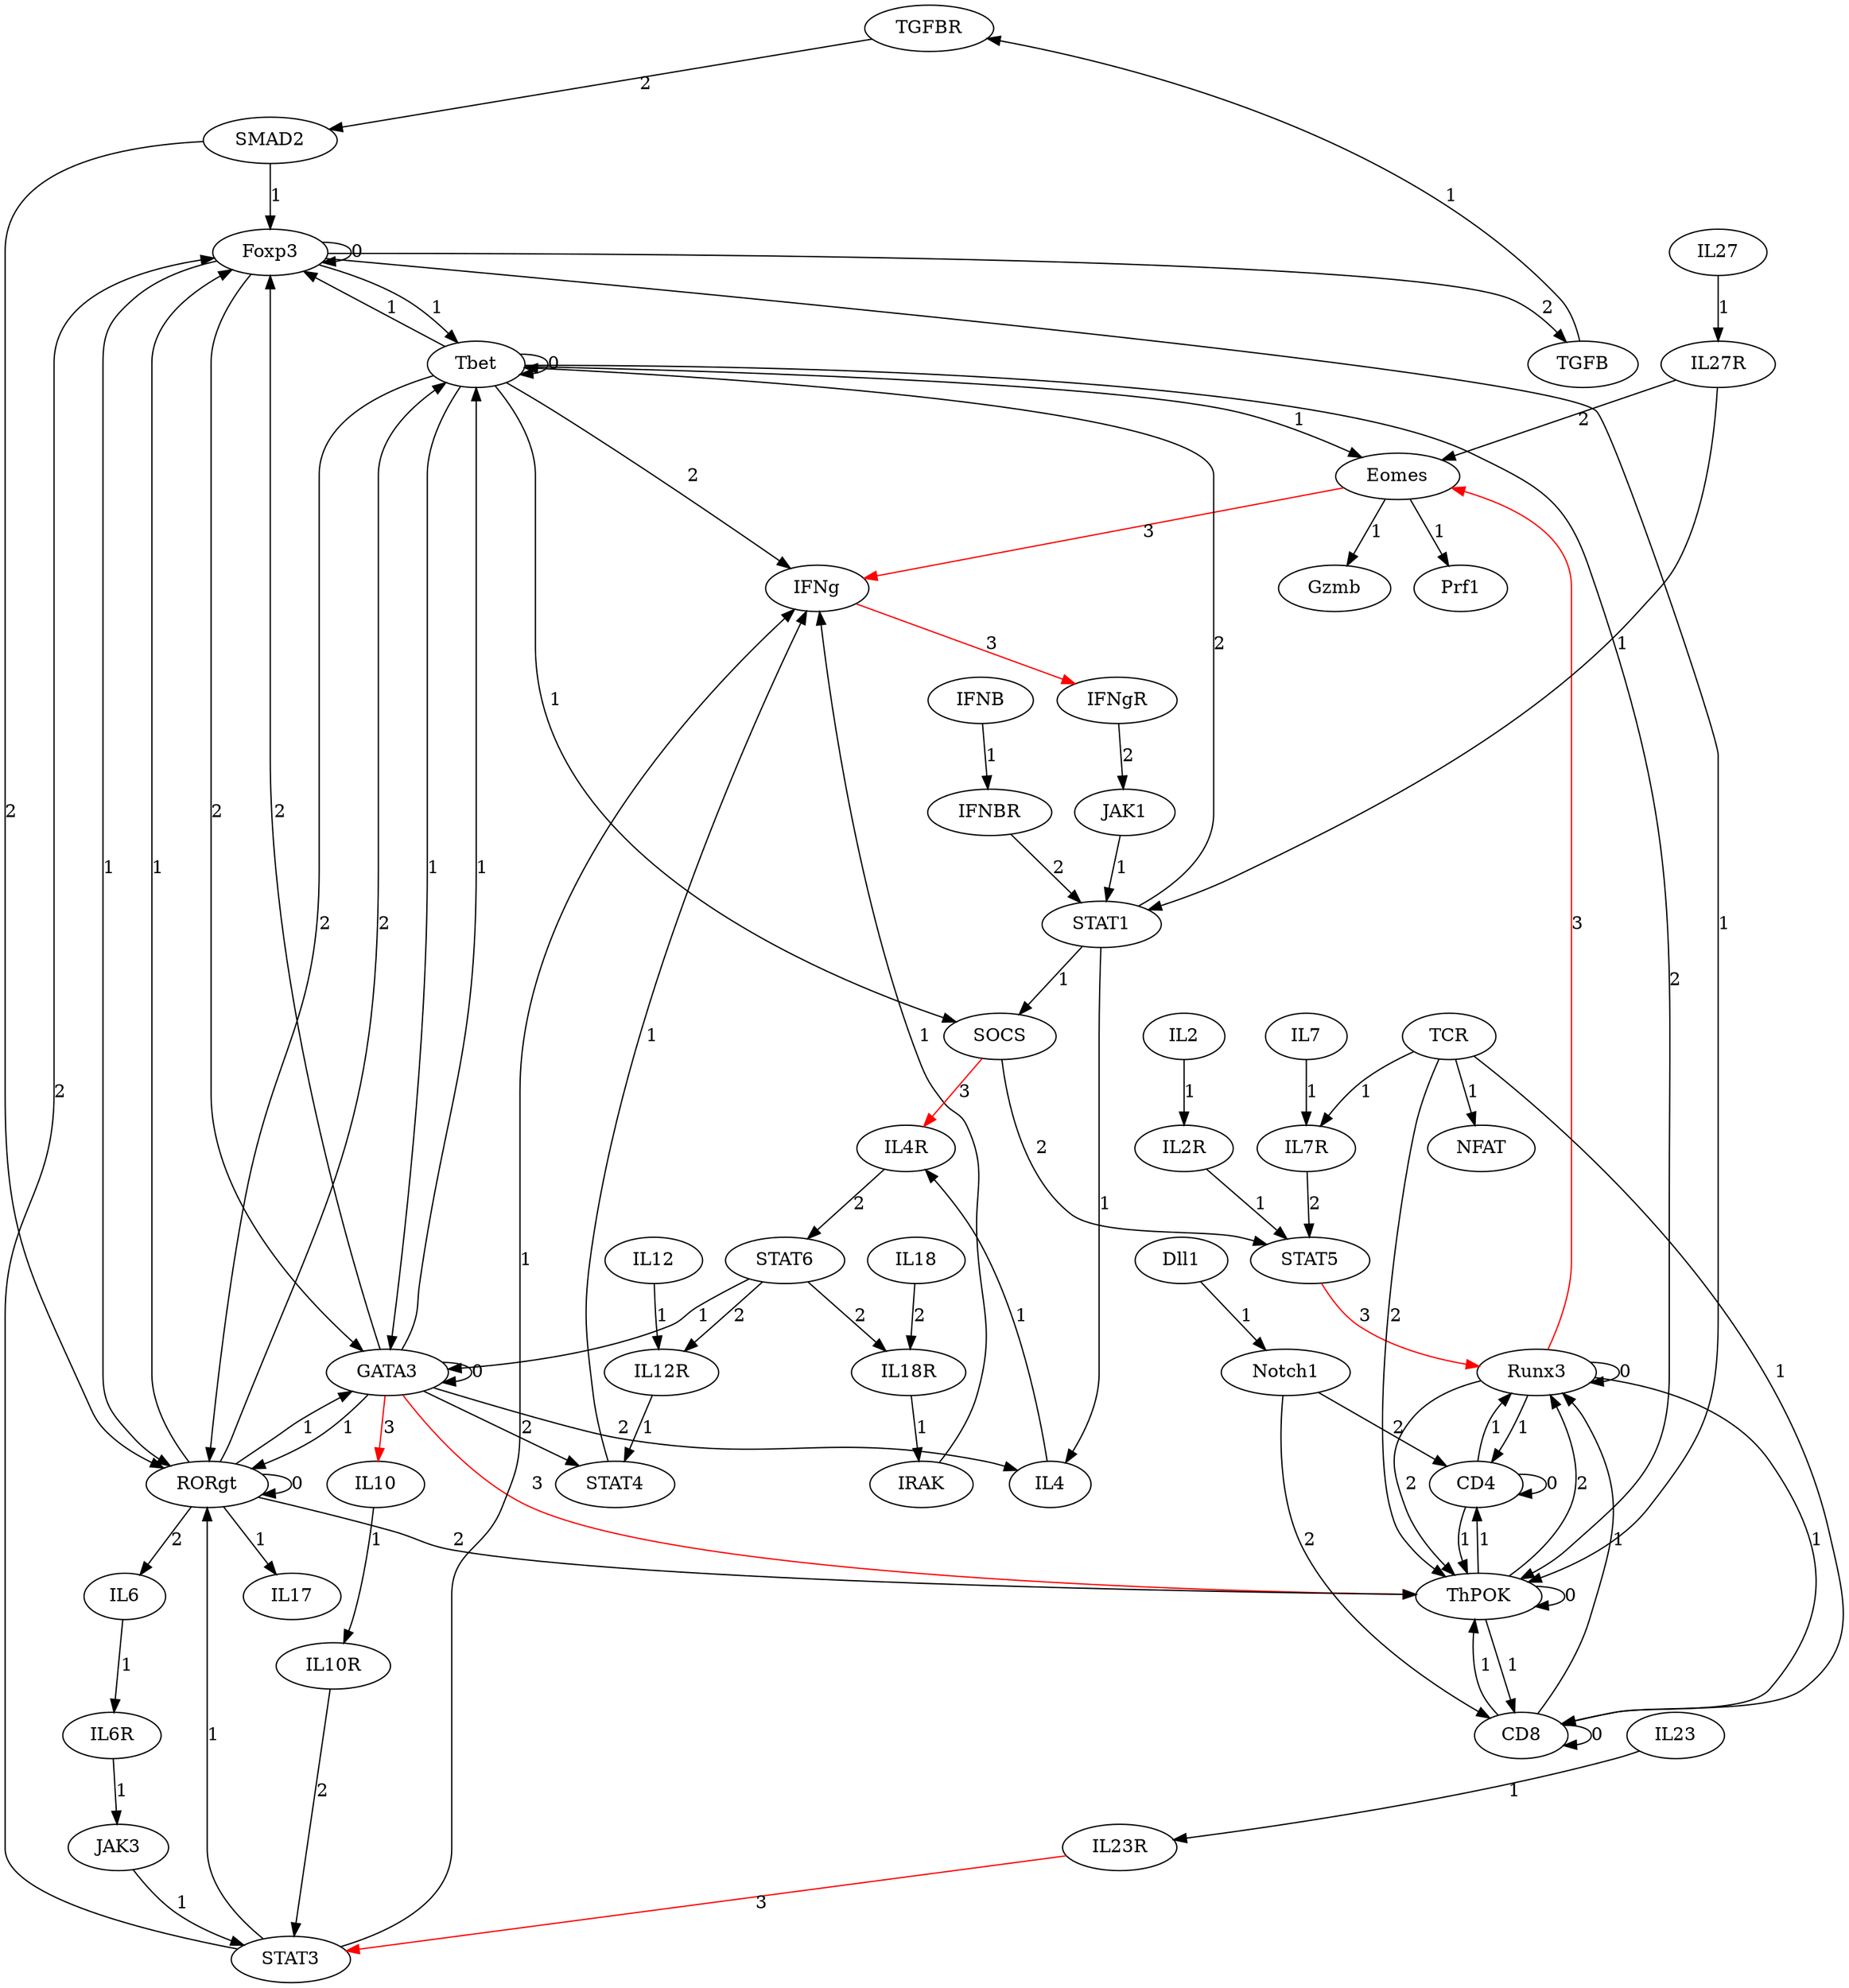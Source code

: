 digraph  {
" TGFBR " [equation="  ( TGFB ) "];
" Runx3 " [equation="  (  (  ( Runx3  ) && ! ( ThPOK  )  ) && ! ( CD4  )  )  || (  (  ( STAT5  ) && ! ( ThPOK  )  ) && ! ( CD4  )  )  || (  (  ( CD8  ) && ! ( ThPOK  )  ) && ! ( CD4  )  ) "];
" Tbet " [equation="  (  (  (  ( Tbet  ) && ! ( GATA3  )  ) && ! ( RORgt  )  ) && ! ( Foxp3  )  )  || (  (  (  ( STAT1  ) && ! ( GATA3  )  ) && ! ( RORgt  )  ) && ! ( Foxp3  )  ) "];
" IL2R " [equation="  ( IL2 ) "];
" Eomes " [equation="  ( Runx3 )  || ( Tbet )  || ( IL27R ) "];
" IFNBR " [equation="  ( IFNB ) "];
" IRAK " [equation="  ( IL18R ) "];
" IFNgR " [equation="  ( IFNg ) "];
" SMAD2 " [equation="  ( TGFBR ) "];
" STAT4 " [equation="  (  ( IL12R  ) && ! ( GATA3  )  ) "];
" GATA3 " [equation="  (  (  (  ( STAT6  ) && ! ( RORgt  )  ) && ! ( Foxp3  )  ) && ! ( Tbet  )  )  || (  (  (  ( GATA3  ) && ! ( RORgt  )  ) && ! ( Foxp3  )  ) && ! ( Tbet  )  ) "];
" IL4 " [equation="  (  ( GATA3  ) && ! ( STAT1  )  ) "];
" IL17 " [equation="  ( RORgt ) "];
" IL6R " [equation="  ( IL6 ) "];
" CD8 " [equation="  (  (  ( Runx3  ) && ! ( ThPOK  )  ) && ! ( TCR  )  )  || (  (  ( Notch1  ) && ! ( ThPOK  )  ) && ! ( TCR  )  )  || (  (  ( CD8  ) && ! ( ThPOK  )  ) && ! ( TCR  )  ) "];
" IL6 " [equation="  ( RORgt ) "];
" IL27R " [equation="  ( IL27 ) "];
" NFAT " [equation="  ( TCR ) "];
" IL10 " [equation="  ( GATA3 ) "];
" IL23R " [equation="  ( IL23 ) "];
" JAK3 " [equation="  ( IL6R ) "];
" TGFB " [equation="  ( Foxp3 ) "];
" JAK1 " [equation="  ( IFNgR ) "];
" SOCS " [equation="  ( Tbet )  || ( STAT1 ) "];
" IFNg " [equation="  (  ( STAT4  ) && ! ( STAT3  )  )  || (  ( IRAK  ) && ! ( STAT3  )  )  || (  ( Eomes  ) && ! ( STAT3  )  )  || (  ( Tbet  ) && ! ( STAT3  )  ) "];
" IL7R " [equation="  (  ( IL7  ) && ! ( TCR  )  ) "];
" IL12R " [equation="  (  ( IL12  ) && ! ( STAT6  )  ) "];
" STAT1 " [equation="  ( IFNBR )  || ( IL27R )  || ( JAK1 ) "];
" STAT5 " [equation="  (  ( IL7R  ) && ! ( SOCS  )  )  || (  ( IL2R  ) && ! ( SOCS  )  ) "];
" Foxp3 " [equation="  (  (  (  (  ( SMAD2  ) && ! ( STAT3  )  ) && ! ( Tbet  )  ) && ! ( GATA3  )  ) && ! ( RORgt  )  )  || (  (  (  (  ( Foxp3  ) && ! ( STAT3  )  ) && ! ( Tbet  )  ) && ! ( GATA3  )  ) && ! ( RORgt  )  ) "];
" IL18R " [equation="  (  ( IL18  ) && ! ( STAT6  )  ) "];
" STAT6 " [equation="  ( IL4R ) "];
" STAT3 " [equation="  ( JAK3 )  || ( IL23R )  || ( IL10R ) "];
" Notch1 " [equation="  ( Dll1 ) "];
" ThPOK " [equation="  (  (  ( ThPOK  ) && ! ( CD8  )  ) && ! ( Runx3  )  )  || (  (  ( CD4  ) && ! ( CD8  )  ) && ! ( Runx3  )  )  || (  (  ( TCR  ) && ! ( CD8  )  ) && ! ( Runx3  )  )  || (  (  ( RORgt  ) && ! ( CD8  )  ) && ! ( Runx3  )  )  || (  (  ( Tbet  ) && ! ( CD8  )  ) && ! ( Runx3  )  )  || (  (  ( GATA3  ) && ! ( CD8  )  ) && ! ( Runx3  )  )  || (  (  ( Foxp3  ) && ! ( CD8  )  ) && ! ( Runx3  )  ) "];
" Gzmb " [equation="  ( Eomes ) "];
" IL10R " [equation="  ( IL10 ) "];
" CD4 " [equation="  (  ( ThPOK  ) && ! ( Runx3  )  )  || (  ( Notch1  ) && ! ( Runx3  )  )  || (  ( CD4  ) && ! ( Runx3  )  ) "];
" RORgt " [equation="  (  (  (  ( SMAD2  ) && ! ( Tbet  )  ) && ! ( Foxp3  )  ) && ! ( GATA3  )  )  || (  (  (  ( RORgt  ) && ! ( Tbet  )  ) && ! ( Foxp3  )  ) && ! ( GATA3  )  )  || (  (  (  ( STAT3  ) && ! ( Tbet  )  ) && ! ( Foxp3  )  ) && ! ( GATA3  )  ) "];
" IL4R " [equation="  (  ( IL4  ) && ! ( SOCS  )  ) "];
" Prf1 " [equation="  ( Eomes ) "];
" IL2 ";
" IFNB ";
" TCR ";
" IL27 ";
" IL23 ";
" IL7 ";
" IL12 ";
" IL18 ";
" Dll1 ";
" TGFBR " -> " SMAD2 "  [color=black, label=2];
" Runx3 " -> " Runx3 "  [color=black, label=0];
" Runx3 " -> " Eomes "  [color=red, label=3];
" Runx3 " -> " CD8 "  [color=black, label=1];
" Runx3 " -> " ThPOK "  [color=black, label=2];
" Runx3 " -> " CD4 "  [color=black, label=1];
" Tbet " -> " Tbet "  [color=black, label=0];
" Tbet " -> " Eomes "  [color=black, label=1];
" Tbet " -> " GATA3 "  [color=black, label=1];
" Tbet " -> " SOCS "  [color=black, label=1];
" Tbet " -> " IFNg "  [color=black, label=2];
" Tbet " -> " Foxp3 "  [color=black, label=1];
" Tbet " -> " ThPOK "  [color=black, label=2];
" Tbet " -> " RORgt "  [color=black, label=2];
" IL2R " -> " STAT5 "  [color=black, label=1];
" Eomes " -> " IFNg "  [color=red, label=3];
" Eomes " -> " Gzmb "  [color=black, label=1];
" Eomes " -> " Prf1 "  [color=black, label=1];
" IFNBR " -> " STAT1 "  [color=black, label=2];
" IRAK " -> " IFNg "  [color=black, label=1];
" IFNgR " -> " JAK1 "  [color=black, label=2];
" SMAD2 " -> " Foxp3 "  [color=black, label=1];
" SMAD2 " -> " RORgt "  [color=black, label=2];
" STAT4 " -> " IFNg "  [color=black, label=1];
" GATA3 " -> " Tbet "  [color=black, label=1];
" GATA3 " -> " STAT4 "  [color=black, label=2];
" GATA3 " -> " GATA3 "  [color=black, label=0];
" GATA3 " -> " IL4 "  [color=black, label=2];
" GATA3 " -> " IL10 "  [color=red, label=3];
" GATA3 " -> " Foxp3 "  [color=black, label=2];
" GATA3 " -> " ThPOK "  [color=red, label=3];
" GATA3 " -> " RORgt "  [color=black, label=1];
" IL4 " -> " IL4R "  [color=black, label=1];
" IL6R " -> " JAK3 "  [color=black, label=1];
" CD8 " -> " Runx3 "  [color=black, label=1];
" CD8 " -> " CD8 "  [color=black, label=0];
" CD8 " -> " ThPOK "  [color=black, label=1];
" IL6 " -> " IL6R "  [color=black, label=1];
" IL27R " -> " Eomes "  [color=black, label=2];
" IL27R " -> " STAT1 "  [color=black, label=1];
" IL10 " -> " IL10R "  [color=black, label=1];
" IL23R " -> " STAT3 "  [color=red, label=3];
" JAK3 " -> " STAT3 "  [color=black, label=1];
" TGFB " -> " TGFBR "  [color=black, label=1];
" JAK1 " -> " STAT1 "  [color=black, label=1];
" SOCS " -> " STAT5 "  [color=black, label=2];
" SOCS " -> " IL4R "  [color=red, label=3];
" IFNg " -> " IFNgR "  [color=red, label=3];
" IL7R " -> " STAT5 "  [color=black, label=2];
" IL12R " -> " STAT4 "  [color=black, label=1];
" STAT1 " -> " Tbet "  [color=black, label=2];
" STAT1 " -> " IL4 "  [color=black, label=1];
" STAT1 " -> " SOCS "  [color=black, label=1];
" STAT5 " -> " Runx3 "  [color=red, label=3];
" Foxp3 " -> " Tbet "  [color=black, label=1];
" Foxp3 " -> " GATA3 "  [color=black, label=2];
" Foxp3 " -> " TGFB "  [color=black, label=2];
" Foxp3 " -> " Foxp3 "  [color=black, label=0];
" Foxp3 " -> " ThPOK "  [color=black, label=1];
" Foxp3 " -> " RORgt "  [color=black, label=1];
" IL18R " -> " IRAK "  [color=black, label=1];
" STAT6 " -> " GATA3 "  [color=black, label=1];
" STAT6 " -> " IL12R "  [color=black, label=2];
" STAT6 " -> " IL18R "  [color=black, label=2];
" STAT3 " -> " IFNg "  [color=black, label=1];
" STAT3 " -> " Foxp3 "  [color=black, label=2];
" STAT3 " -> " RORgt "  [color=black, label=1];
" Notch1 " -> " CD8 "  [color=black, label=2];
" Notch1 " -> " CD4 "  [color=black, label=2];
" ThPOK " -> " Runx3 "  [color=black, label=2];
" ThPOK " -> " CD8 "  [color=black, label=1];
" ThPOK " -> " ThPOK "  [color=black, label=0];
" ThPOK " -> " CD4 "  [color=black, label=1];
" IL10R " -> " STAT3 "  [color=black, label=2];
" CD4 " -> " Runx3 "  [color=black, label=1];
" CD4 " -> " ThPOK "  [color=black, label=1];
" CD4 " -> " CD4 "  [color=black, label=0];
" RORgt " -> " Tbet "  [color=black, label=2];
" RORgt " -> " GATA3 "  [color=black, label=1];
" RORgt " -> " IL17 "  [color=black, label=1];
" RORgt " -> " IL6 "  [color=black, label=2];
" RORgt " -> " Foxp3 "  [color=black, label=1];
" RORgt " -> " ThPOK "  [color=black, label=2];
" RORgt " -> " RORgt "  [color=black, label=0];
" IL4R " -> " STAT6 "  [color=black, label=2];
" IL2 " -> " IL2R "  [color=black, label=1];
" IFNB " -> " IFNBR "  [color=black, label=1];
" TCR " -> " CD8 "  [color=black, label=1];
" TCR " -> " NFAT "  [color=black, label=1];
" TCR " -> " IL7R "  [color=black, label=1];
" TCR " -> " ThPOK "  [color=black, label=2];
" IL27 " -> " IL27R "  [color=black, label=1];
" IL23 " -> " IL23R "  [color=black, label=1];
" IL7 " -> " IL7R "  [color=black, label=1];
" IL12 " -> " IL12R "  [color=black, label=1];
" IL18 " -> " IL18R "  [color=black, label=2];
" Dll1 " -> " Notch1 "  [color=black, label=1];
}
